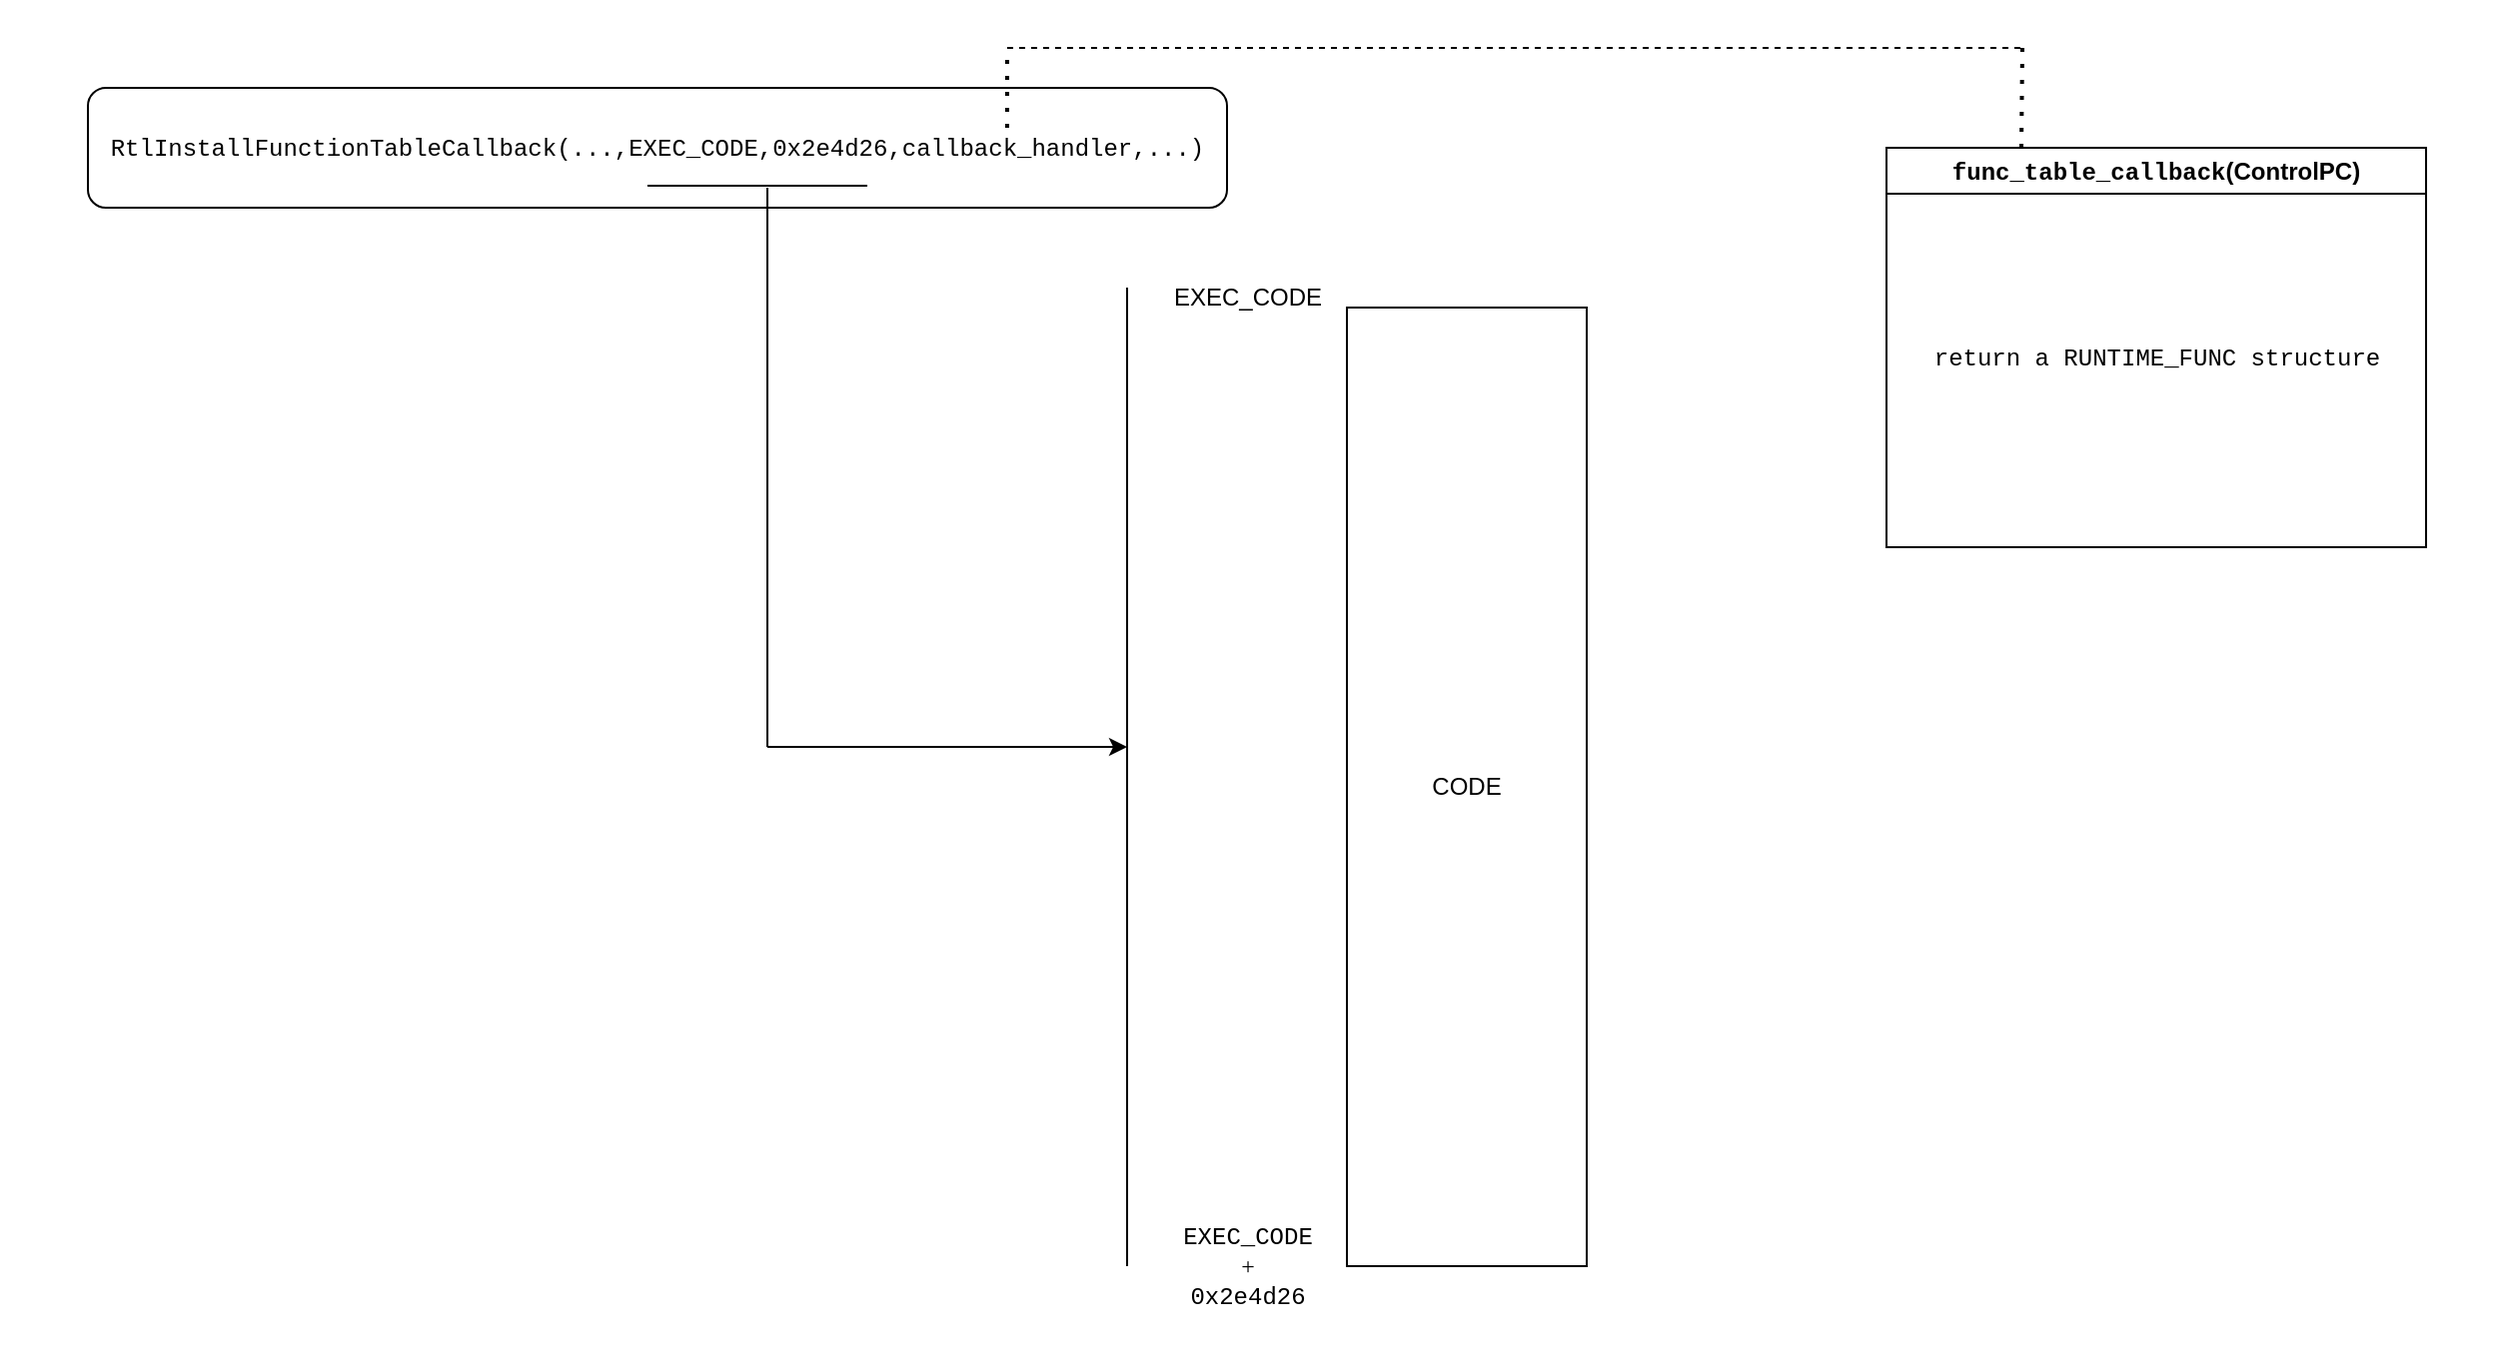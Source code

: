 <mxfile version="24.8.4" pages="4">
  <diagram name="handler install" id="fgRnMlHYRJ4LjofoJTzh">
    <mxGraphModel dx="2282" dy="1853" grid="1" gridSize="10" guides="1" tooltips="1" connect="1" arrows="1" fold="1" page="1" pageScale="1" pageWidth="850" pageHeight="1100" math="0" shadow="0">
      <root>
        <mxCell id="0" />
        <mxCell id="1" parent="0" />
        <mxCell id="pxfJp3GX4stdff9zuq-4-18" value="" style="rounded=0;whiteSpace=wrap;html=1;fillColor=none;glass=0;shadow=1;strokeColor=none;" vertex="1" parent="1">
          <mxGeometry x="-220" width="1240" height="670" as="geometry" />
        </mxCell>
        <mxCell id="pxfJp3GX4stdff9zuq-4-3" value="CODE" style="rounded=0;whiteSpace=wrap;html=1;" vertex="1" parent="1">
          <mxGeometry x="450" y="150" width="120" height="480" as="geometry" />
        </mxCell>
        <mxCell id="pxfJp3GX4stdff9zuq-4-4" value="&lt;font face=&quot;Courier New&quot;&gt;RtlInstallFunctionTableCallback(...,EXEC_CODE,0x2e4d26,callback_handler,...)&lt;/font&gt;" style="rounded=1;whiteSpace=wrap;html=1;" vertex="1" parent="1">
          <mxGeometry x="-180" y="40" width="570" height="60" as="geometry" />
        </mxCell>
        <mxCell id="pxfJp3GX4stdff9zuq-4-5" value="&lt;font face=&quot;Courier New&quot;&gt;func_table_callback&lt;/font&gt;(ControlPC)" style="swimlane;whiteSpace=wrap;html=1;" vertex="1" parent="1">
          <mxGeometry x="720" y="70" width="270" height="200" as="geometry" />
        </mxCell>
        <mxCell id="pxfJp3GX4stdff9zuq-4-8" value="&lt;font face=&quot;Courier New&quot;&gt;return a RUNTIME_FUNC structure&lt;/font&gt;" style="text;html=1;align=center;verticalAlign=middle;resizable=0;points=[];autosize=1;strokeColor=none;fillColor=none;" vertex="1" parent="pxfJp3GX4stdff9zuq-4-5">
          <mxGeometry x="10" y="90" width="250" height="30" as="geometry" />
        </mxCell>
        <mxCell id="pxfJp3GX4stdff9zuq-4-6" value="EXEC_CODE" style="text;html=1;align=center;verticalAlign=middle;resizable=0;points=[];autosize=1;strokeColor=none;fillColor=none;" vertex="1" parent="1">
          <mxGeometry x="350" y="130" width="100" height="30" as="geometry" />
        </mxCell>
        <mxCell id="pxfJp3GX4stdff9zuq-4-7" value="&lt;div&gt;&lt;font face=&quot;Courier New&quot;&gt;EXEC_CODE&lt;/font&gt;&lt;/div&gt;&lt;div&gt;&lt;font face=&quot;upkhfNW6tataBss0PHC2&quot;&gt;+&lt;/font&gt;&lt;/div&gt;&lt;div&gt;&lt;font face=&quot;Courier New&quot;&gt;0x2e4d26&lt;br&gt;&lt;/font&gt;&lt;/div&gt;" style="text;html=1;align=center;verticalAlign=middle;resizable=0;points=[];autosize=1;strokeColor=none;fillColor=none;" vertex="1" parent="1">
          <mxGeometry x="355" y="600" width="90" height="60" as="geometry" />
        </mxCell>
        <mxCell id="pxfJp3GX4stdff9zuq-4-9" value="" style="endArrow=none;dashed=1;html=1;rounded=0;" edge="1" parent="1">
          <mxGeometry width="50" height="50" relative="1" as="geometry">
            <mxPoint x="280" y="20" as="sourcePoint" />
            <mxPoint x="790" y="20" as="targetPoint" />
          </mxGeometry>
        </mxCell>
        <mxCell id="pxfJp3GX4stdff9zuq-4-10" value="" style="endArrow=none;dashed=1;html=1;dashPattern=1 3;strokeWidth=2;rounded=0;exitX=0.25;exitY=0;exitDx=0;exitDy=0;" edge="1" parent="1" source="pxfJp3GX4stdff9zuq-4-5">
          <mxGeometry width="50" height="50" relative="1" as="geometry">
            <mxPoint x="290" y="350" as="sourcePoint" />
            <mxPoint x="788" y="20" as="targetPoint" />
          </mxGeometry>
        </mxCell>
        <mxCell id="pxfJp3GX4stdff9zuq-4-11" value="" style="endArrow=none;html=1;rounded=0;" edge="1" parent="1">
          <mxGeometry width="50" height="50" relative="1" as="geometry">
            <mxPoint x="340" y="140" as="sourcePoint" />
            <mxPoint x="340" y="630" as="targetPoint" />
          </mxGeometry>
        </mxCell>
        <mxCell id="pxfJp3GX4stdff9zuq-4-12" value="" style="endArrow=none;dashed=1;html=1;dashPattern=1 3;strokeWidth=2;rounded=0;exitX=0.807;exitY=0.667;exitDx=0;exitDy=0;exitPerimeter=0;" edge="1" parent="1">
          <mxGeometry width="50" height="50" relative="1" as="geometry">
            <mxPoint x="279.99" y="60.02" as="sourcePoint" />
            <mxPoint x="280" y="20" as="targetPoint" />
          </mxGeometry>
        </mxCell>
        <mxCell id="pxfJp3GX4stdff9zuq-4-15" value="" style="endArrow=none;html=1;rounded=0;" edge="1" parent="1">
          <mxGeometry width="50" height="50" relative="1" as="geometry">
            <mxPoint x="100" y="89" as="sourcePoint" />
            <mxPoint x="210" y="89" as="targetPoint" />
          </mxGeometry>
        </mxCell>
        <mxCell id="pxfJp3GX4stdff9zuq-4-16" value="" style="endArrow=classic;html=1;rounded=0;" edge="1" parent="1">
          <mxGeometry width="50" height="50" relative="1" as="geometry">
            <mxPoint x="160" y="370" as="sourcePoint" />
            <mxPoint x="340" y="370" as="targetPoint" />
          </mxGeometry>
        </mxCell>
        <mxCell id="pxfJp3GX4stdff9zuq-4-17" value="" style="endArrow=none;html=1;rounded=0;" edge="1" parent="1">
          <mxGeometry width="50" height="50" relative="1" as="geometry">
            <mxPoint x="160" y="90" as="sourcePoint" />
            <mxPoint x="160" y="370" as="targetPoint" />
          </mxGeometry>
        </mxCell>
      </root>
    </mxGraphModel>
  </diagram>
  <diagram name="exception flow" id="amKxRQ4Z5_fQzmhAVP0H">
    <mxGraphModel dx="1432" dy="753" grid="1" gridSize="10" guides="1" tooltips="1" connect="1" arrows="1" fold="1" page="1" pageScale="1" pageWidth="850" pageHeight="1100" math="0" shadow="0">
      <root>
        <mxCell id="j0upfisQL5eEdc-5O46w-0" />
        <mxCell id="j0upfisQL5eEdc-5O46w-1" parent="j0upfisQL5eEdc-5O46w-0" />
        <mxCell id="nXg7UTpFju4RBpCVdXRl-1" value="" style="rounded=0;whiteSpace=wrap;html=1;fillColor=none;strokeColor=none;" vertex="1" parent="j0upfisQL5eEdc-5O46w-1">
          <mxGeometry x="150" y="90" width="920" height="550" as="geometry" />
        </mxCell>
        <mxCell id="j0upfisQL5eEdc-5O46w-2" value="(EXEC_CODE)" style="rounded=0;whiteSpace=wrap;html=1;" vertex="1" parent="j0upfisQL5eEdc-5O46w-1">
          <mxGeometry x="170" y="150" width="192" height="480" as="geometry" />
        </mxCell>
        <mxCell id="j0upfisQL5eEdc-5O46w-4" value="&lt;font face=&quot;Courier New&quot;&gt;callback_handler&lt;/font&gt;(ControlPC)" style="swimlane;whiteSpace=wrap;html=1;" vertex="1" parent="j0upfisQL5eEdc-5O46w-1">
          <mxGeometry x="790" y="100" width="270" height="90" as="geometry" />
        </mxCell>
        <mxCell id="PeFxRtvUGsec7Njvm-Fm-13" value="&lt;font face=&quot;Courier New&quot;&gt;create RUNTIME_FUNC structure&lt;/font&gt;" style="text;html=1;align=center;verticalAlign=middle;resizable=0;points=[];autosize=1;strokeColor=none;fillColor=none;" vertex="1" parent="j0upfisQL5eEdc-5O46w-4">
          <mxGeometry x="30" y="40" width="230" height="30" as="geometry" />
        </mxCell>
        <mxCell id="PeFxRtvUGsec7Njvm-Fm-0" value="KiUserExceptionDispatcher" style="swimlane;whiteSpace=wrap;html=1;" vertex="1" parent="j0upfisQL5eEdc-5O46w-1">
          <mxGeometry x="480" y="131" width="224" height="150" as="geometry" />
        </mxCell>
        <mxCell id="PeFxRtvUGsec7Njvm-Fm-14" value="&lt;font face=&quot;Courier New&quot;&gt;call function table callback&lt;br&gt;&lt;/font&gt;" style="text;html=1;align=center;verticalAlign=middle;resizable=0;points=[];autosize=1;strokeColor=none;fillColor=none;" vertex="1" parent="PeFxRtvUGsec7Njvm-Fm-0">
          <mxGeometry x="-6" y="29" width="230" height="30" as="geometry" />
        </mxCell>
        <mxCell id="PeFxRtvUGsec7Njvm-Fm-15" value="&lt;font face=&quot;Courier New&quot;&gt;perform unwinding&lt;/font&gt;" style="text;html=1;align=center;verticalAlign=middle;resizable=0;points=[];autosize=1;strokeColor=none;fillColor=none;" vertex="1" parent="PeFxRtvUGsec7Njvm-Fm-0">
          <mxGeometry x="74" y="72" width="150" height="30" as="geometry" />
        </mxCell>
        <mxCell id="PeFxRtvUGsec7Njvm-Fm-16" value="&lt;font face=&quot;Courier New&quot;&gt;call exception handler&lt;br&gt;&lt;/font&gt;" style="text;html=1;align=center;verticalAlign=middle;resizable=0;points=[];autosize=1;strokeColor=none;fillColor=none;" vertex="1" parent="PeFxRtvUGsec7Njvm-Fm-0">
          <mxGeometry x="43" y="109" width="180" height="30" as="geometry" />
        </mxCell>
        <mxCell id="PeFxRtvUGsec7Njvm-Fm-1" value="HLT" style="text;html=1;align=center;verticalAlign=middle;resizable=0;points=[];autosize=1;strokeColor=none;fillColor=none;" vertex="1" parent="j0upfisQL5eEdc-5O46w-1">
          <mxGeometry x="280" y="160" width="50" height="30" as="geometry" />
        </mxCell>
        <mxCell id="PeFxRtvUGsec7Njvm-Fm-3" value="" style="endArrow=classic;html=1;rounded=0;" edge="1" parent="j0upfisQL5eEdc-5O46w-1">
          <mxGeometry width="50" height="50" relative="1" as="geometry">
            <mxPoint x="330" y="175.714" as="sourcePoint" />
            <mxPoint x="480" y="176" as="targetPoint" />
          </mxGeometry>
        </mxCell>
        <mxCell id="PeFxRtvUGsec7Njvm-Fm-4" value="exception" style="edgeLabel;html=1;align=center;verticalAlign=middle;resizable=0;points=[];" vertex="1" connectable="0" parent="PeFxRtvUGsec7Njvm-Fm-3">
          <mxGeometry x="-0.138" y="1" relative="1" as="geometry">
            <mxPoint as="offset" />
          </mxGeometry>
        </mxCell>
        <mxCell id="PeFxRtvUGsec7Njvm-Fm-5" value="&lt;font face=&quot;Courier New&quot;&gt;CONTEXT&lt;/font&gt;" style="rounded=1;whiteSpace=wrap;html=1;" vertex="1" parent="j0upfisQL5eEdc-5O46w-1">
          <mxGeometry x="531" y="354" width="120" height="60" as="geometry" />
        </mxCell>
        <mxCell id="PeFxRtvUGsec7Njvm-Fm-6" value="" style="endArrow=none;html=1;rounded=0;dashed=1;" edge="1" parent="j0upfisQL5eEdc-5O46w-1">
          <mxGeometry width="50" height="50" relative="1" as="geometry">
            <mxPoint x="400" y="384" as="sourcePoint" />
            <mxPoint x="400" y="190" as="targetPoint" />
          </mxGeometry>
        </mxCell>
        <mxCell id="PeFxRtvUGsec7Njvm-Fm-8" value="&lt;div&gt;CONTEXT&lt;/div&gt;&lt;div&gt;is &lt;br&gt;&lt;/div&gt;&lt;div&gt;created&lt;br&gt;&lt;/div&gt;" style="edgeLabel;html=1;align=center;verticalAlign=middle;resizable=0;points=[];" vertex="1" connectable="0" parent="PeFxRtvUGsec7Njvm-Fm-6">
          <mxGeometry x="-0.371" relative="1" as="geometry">
            <mxPoint as="offset" />
          </mxGeometry>
        </mxCell>
        <mxCell id="PeFxRtvUGsec7Njvm-Fm-7" value="" style="endArrow=classic;html=1;rounded=0;entryX=0;entryY=0.5;entryDx=0;entryDy=0;dashed=1;" edge="1" parent="j0upfisQL5eEdc-5O46w-1" target="PeFxRtvUGsec7Njvm-Fm-5">
          <mxGeometry width="50" height="50" relative="1" as="geometry">
            <mxPoint x="400" y="384" as="sourcePoint" />
            <mxPoint x="380" y="270" as="targetPoint" />
          </mxGeometry>
        </mxCell>
        <mxCell id="PeFxRtvUGsec7Njvm-Fm-10" value="" style="endArrow=classic;startArrow=classic;html=1;rounded=0;entryX=0.5;entryY=1;entryDx=0;entryDy=0;exitX=0.5;exitY=0;exitDx=0;exitDy=0;dashed=1;" edge="1" parent="j0upfisQL5eEdc-5O46w-1" source="PeFxRtvUGsec7Njvm-Fm-5" target="PeFxRtvUGsec7Njvm-Fm-0">
          <mxGeometry width="50" height="50" relative="1" as="geometry">
            <mxPoint x="580" y="350" as="sourcePoint" />
            <mxPoint x="380" y="270" as="targetPoint" />
          </mxGeometry>
        </mxCell>
        <mxCell id="PeFxRtvUGsec7Njvm-Fm-25" value="modify" style="edgeLabel;html=1;align=center;verticalAlign=middle;resizable=0;points=[];" vertex="1" connectable="0" parent="PeFxRtvUGsec7Njvm-Fm-10">
          <mxGeometry x="0.151" relative="1" as="geometry">
            <mxPoint as="offset" />
          </mxGeometry>
        </mxCell>
        <mxCell id="PeFxRtvUGsec7Njvm-Fm-11" value="" style="endArrow=classic;html=1;rounded=0;dashed=1;dashPattern=8 8;" edge="1" parent="j0upfisQL5eEdc-5O46w-1">
          <mxGeometry width="50" height="50" relative="1" as="geometry">
            <mxPoint x="790" y="180" as="sourcePoint" />
            <mxPoint x="700" y="220" as="targetPoint" />
          </mxGeometry>
        </mxCell>
        <mxCell id="PeFxRtvUGsec7Njvm-Fm-12" value="" style="endArrow=classic;html=1;rounded=0;exitX=1.009;exitY=0.433;exitDx=0;exitDy=0;exitPerimeter=0;" edge="1" parent="j0upfisQL5eEdc-5O46w-1" source="PeFxRtvUGsec7Njvm-Fm-14">
          <mxGeometry width="50" height="50" relative="1" as="geometry">
            <mxPoint x="680" y="180" as="sourcePoint" />
            <mxPoint x="790" y="130" as="targetPoint" />
          </mxGeometry>
        </mxCell>
        <mxCell id="j0upfisQL5eEdc-5O46w-5" value="&lt;font face=&quot;Courier New&quot;&gt;returns RUNTIME_FUNC&lt;br&gt;&lt;/font&gt;" style="text;html=1;align=center;verticalAlign=middle;resizable=0;points=[];autosize=1;strokeColor=none;fillColor=none;" vertex="1" parent="j0upfisQL5eEdc-5O46w-1">
          <mxGeometry x="710" y="210" width="170" height="30" as="geometry" />
        </mxCell>
        <mxCell id="PeFxRtvUGsec7Njvm-Fm-17" value="" style="endArrow=classic;html=1;rounded=0;exitX=1.017;exitY=0.533;exitDx=0;exitDy=0;exitPerimeter=0;entryX=1;entryY=0.5;entryDx=0;entryDy=0;" edge="1" parent="j0upfisQL5eEdc-5O46w-1" source="PeFxRtvUGsec7Njvm-Fm-16" target="PeFxRtvUGsec7Njvm-Fm-23">
          <mxGeometry width="50" height="50" relative="1" as="geometry">
            <mxPoint x="330" y="320" as="sourcePoint" />
            <mxPoint x="380" y="270" as="targetPoint" />
            <Array as="points">
              <mxPoint x="780" y="256" />
              <mxPoint x="780" y="495" />
            </Array>
          </mxGeometry>
        </mxCell>
        <mxCell id="PeFxRtvUGsec7Njvm-Fm-22" value="&lt;font face=&quot;Courier New&quot;&gt;jump to HANDLER&lt;/font&gt;" style="text;html=1;align=center;verticalAlign=middle;resizable=0;points=[];autosize=1;strokeColor=none;fillColor=none;" vertex="1" parent="j0upfisQL5eEdc-5O46w-1">
          <mxGeometry x="500" y="500" width="130" height="30" as="geometry" />
        </mxCell>
        <mxCell id="PeFxRtvUGsec7Njvm-Fm-23" value="HANDLER" style="swimlane;whiteSpace=wrap;html=1;" vertex="1" parent="j0upfisQL5eEdc-5O46w-1">
          <mxGeometry x="180" y="430" width="170" height="130" as="geometry" />
        </mxCell>
        <mxCell id="PeFxRtvUGsec7Njvm-Fm-24" value="" style="endArrow=classic;startArrow=classic;html=1;rounded=0;entryX=0.5;entryY=1;entryDx=0;entryDy=0;dashed=1;exitX=1;exitY=0.25;exitDx=0;exitDy=0;" edge="1" parent="j0upfisQL5eEdc-5O46w-1" source="PeFxRtvUGsec7Njvm-Fm-23" target="PeFxRtvUGsec7Njvm-Fm-5">
          <mxGeometry width="50" height="50" relative="1" as="geometry">
            <mxPoint x="430" y="493" as="sourcePoint" />
            <mxPoint x="431" y="420" as="targetPoint" />
            <Array as="points">
              <mxPoint x="590" y="460" />
            </Array>
          </mxGeometry>
        </mxCell>
        <mxCell id="PeFxRtvUGsec7Njvm-Fm-26" value="read" style="edgeLabel;html=1;align=center;verticalAlign=middle;resizable=0;points=[];" vertex="1" connectable="0" parent="PeFxRtvUGsec7Njvm-Fm-24">
          <mxGeometry x="0.23" y="-4" relative="1" as="geometry">
            <mxPoint as="offset" />
          </mxGeometry>
        </mxCell>
      </root>
    </mxGraphModel>
  </diagram>
  <diagram id="A5x2FF9dRpFqPsQNK3vf" name="intra block">
    <mxGraphModel dx="1432" dy="753" grid="1" gridSize="10" guides="1" tooltips="1" connect="1" arrows="1" fold="1" page="1" pageScale="1" pageWidth="850" pageHeight="1100" math="0" shadow="0">
      <root>
        <mxCell id="0" />
        <mxCell id="1" parent="0" />
        <mxCell id="Q9oqso_KyhZCZmgew9yT-11" style="edgeStyle=orthogonalEdgeStyle;rounded=0;orthogonalLoop=1;jettySize=auto;html=1;exitX=1;exitY=0.5;exitDx=0;exitDy=0;entryX=0;entryY=0.5;entryDx=0;entryDy=0;" edge="1" parent="1" source="Q9oqso_KyhZCZmgew9yT-1" target="Q9oqso_KyhZCZmgew9yT-3">
          <mxGeometry relative="1" as="geometry" />
        </mxCell>
        <mxCell id="Q9oqso_KyhZCZmgew9yT-22" value="HLT" style="edgeLabel;html=1;align=center;verticalAlign=middle;resizable=0;points=[];" vertex="1" connectable="0" parent="Q9oqso_KyhZCZmgew9yT-11">
          <mxGeometry x="-0.125" y="3" relative="1" as="geometry">
            <mxPoint as="offset" />
          </mxGeometry>
        </mxCell>
        <mxCell id="Q9oqso_KyhZCZmgew9yT-16" style="edgeStyle=orthogonalEdgeStyle;rounded=0;orthogonalLoop=1;jettySize=auto;html=1;exitX=0.75;exitY=0;exitDx=0;exitDy=0;entryX=0;entryY=0.5;entryDx=0;entryDy=0;dashed=1;" edge="1" parent="1" source="Q9oqso_KyhZCZmgew9yT-1" target="Q9oqso_KyhZCZmgew9yT-2">
          <mxGeometry relative="1" as="geometry" />
        </mxCell>
        <mxCell id="Q9oqso_KyhZCZmgew9yT-1" value="&lt;font face=&quot;Courier New&quot;&gt;handler 1&lt;/font&gt;" style="rounded=0;whiteSpace=wrap;html=1;" vertex="1" parent="1">
          <mxGeometry x="40" y="200" width="100" height="60" as="geometry" />
        </mxCell>
        <mxCell id="Q9oqso_KyhZCZmgew9yT-17" style="edgeStyle=orthogonalEdgeStyle;rounded=0;orthogonalLoop=1;jettySize=auto;html=1;exitX=1;exitY=0.5;exitDx=0;exitDy=0;entryX=0.32;entryY=-0.017;entryDx=0;entryDy=0;entryPerimeter=0;dashed=1;" edge="1" parent="1" source="Q9oqso_KyhZCZmgew9yT-2" target="Q9oqso_KyhZCZmgew9yT-3">
          <mxGeometry relative="1" as="geometry">
            <mxPoint x="270" y="200" as="targetPoint" />
          </mxGeometry>
        </mxCell>
        <mxCell id="Q9oqso_KyhZCZmgew9yT-2" value="&lt;font face=&quot;Courier New&quot;&gt;CONTEXT&lt;/font&gt;" style="rounded=1;whiteSpace=wrap;html=1;" vertex="1" parent="1">
          <mxGeometry x="140" y="90" width="90" height="60" as="geometry" />
        </mxCell>
        <mxCell id="Q9oqso_KyhZCZmgew9yT-12" style="edgeStyle=orthogonalEdgeStyle;rounded=0;orthogonalLoop=1;jettySize=auto;html=1;exitX=1;exitY=0.5;exitDx=0;exitDy=0;entryX=0;entryY=0.5;entryDx=0;entryDy=0;" edge="1" parent="1" source="Q9oqso_KyhZCZmgew9yT-3" target="Q9oqso_KyhZCZmgew9yT-7">
          <mxGeometry relative="1" as="geometry" />
        </mxCell>
        <mxCell id="Q9oqso_KyhZCZmgew9yT-23" value="HLT" style="edgeLabel;html=1;align=center;verticalAlign=middle;resizable=0;points=[];" vertex="1" connectable="0" parent="Q9oqso_KyhZCZmgew9yT-12">
          <mxGeometry x="-0.225" y="-3" relative="1" as="geometry">
            <mxPoint as="offset" />
          </mxGeometry>
        </mxCell>
        <mxCell id="Q9oqso_KyhZCZmgew9yT-18" style="edgeStyle=orthogonalEdgeStyle;rounded=0;orthogonalLoop=1;jettySize=auto;html=1;exitX=0.75;exitY=0;exitDx=0;exitDy=0;entryX=0;entryY=0.5;entryDx=0;entryDy=0;dashed=1;" edge="1" parent="1" source="Q9oqso_KyhZCZmgew9yT-3" target="Q9oqso_KyhZCZmgew9yT-6">
          <mxGeometry relative="1" as="geometry" />
        </mxCell>
        <mxCell id="Q9oqso_KyhZCZmgew9yT-3" value="&lt;font face=&quot;Courier New&quot;&gt;handler 2&lt;br&gt;&lt;/font&gt;" style="rounded=0;whiteSpace=wrap;html=1;" vertex="1" parent="1">
          <mxGeometry x="220" y="200" width="100" height="60" as="geometry" />
        </mxCell>
        <mxCell id="Q9oqso_KyhZCZmgew9yT-6" value="&lt;font face=&quot;Courier New&quot;&gt;CONTEXT&lt;/font&gt;" style="rounded=1;whiteSpace=wrap;html=1;" vertex="1" parent="1">
          <mxGeometry x="320" y="90" width="90" height="60" as="geometry" />
        </mxCell>
        <mxCell id="Q9oqso_KyhZCZmgew9yT-13" style="edgeStyle=orthogonalEdgeStyle;rounded=0;orthogonalLoop=1;jettySize=auto;html=1;exitX=1;exitY=0.5;exitDx=0;exitDy=0;dashed=1;dashPattern=12 12;" edge="1" parent="1" source="Q9oqso_KyhZCZmgew9yT-7">
          <mxGeometry relative="1" as="geometry">
            <mxPoint x="590" y="230" as="targetPoint" />
          </mxGeometry>
        </mxCell>
        <mxCell id="Q9oqso_KyhZCZmgew9yT-20" style="edgeStyle=orthogonalEdgeStyle;rounded=0;orthogonalLoop=1;jettySize=auto;html=1;exitX=0.75;exitY=0;exitDx=0;exitDy=0;entryX=0;entryY=0.5;entryDx=0;entryDy=0;dashed=1;" edge="1" parent="1" source="Q9oqso_KyhZCZmgew9yT-7" target="Q9oqso_KyhZCZmgew9yT-15">
          <mxGeometry relative="1" as="geometry" />
        </mxCell>
        <mxCell id="Q9oqso_KyhZCZmgew9yT-7" value="&lt;font face=&quot;Courier New&quot;&gt;handler 2&lt;br&gt;&lt;/font&gt;" style="rounded=0;whiteSpace=wrap;html=1;" vertex="1" parent="1">
          <mxGeometry x="400" y="200" width="100" height="60" as="geometry" />
        </mxCell>
        <mxCell id="Q9oqso_KyhZCZmgew9yT-14" style="edgeStyle=orthogonalEdgeStyle;rounded=0;orthogonalLoop=1;jettySize=auto;html=1;exitX=1;exitY=0.5;exitDx=0;exitDy=0;entryX=0;entryY=0.5;entryDx=0;entryDy=0;" edge="1" parent="1" source="Q9oqso_KyhZCZmgew9yT-8" target="Q9oqso_KyhZCZmgew9yT-10">
          <mxGeometry relative="1" as="geometry" />
        </mxCell>
        <mxCell id="Q9oqso_KyhZCZmgew9yT-8" value="&lt;font face=&quot;Courier New&quot;&gt;handler N&lt;br&gt;&lt;/font&gt;" style="rounded=0;whiteSpace=wrap;html=1;" vertex="1" parent="1">
          <mxGeometry x="591" y="200" width="100" height="60" as="geometry" />
        </mxCell>
        <mxCell id="Q9oqso_KyhZCZmgew9yT-10" value="&lt;font face=&quot;Courier New&quot;&gt;CMOVNE&lt;/font&gt;" style="rhombus;whiteSpace=wrap;html=1;" vertex="1" parent="1">
          <mxGeometry x="740" y="190" width="80" height="80" as="geometry" />
        </mxCell>
        <mxCell id="Q9oqso_KyhZCZmgew9yT-21" style="edgeStyle=orthogonalEdgeStyle;rounded=0;orthogonalLoop=1;jettySize=auto;html=1;exitX=1;exitY=0.5;exitDx=0;exitDy=0;entryX=0.25;entryY=0;entryDx=0;entryDy=0;dashed=1;" edge="1" parent="1" source="Q9oqso_KyhZCZmgew9yT-15" target="Q9oqso_KyhZCZmgew9yT-8">
          <mxGeometry relative="1" as="geometry" />
        </mxCell>
        <mxCell id="Q9oqso_KyhZCZmgew9yT-15" value="&lt;font face=&quot;Courier New&quot;&gt;CONTEXT&lt;/font&gt;" style="rounded=1;whiteSpace=wrap;html=1;" vertex="1" parent="1">
          <mxGeometry x="500" y="90" width="90" height="60" as="geometry" />
        </mxCell>
        <mxCell id="Q9oqso_KyhZCZmgew9yT-19" style="edgeStyle=orthogonalEdgeStyle;rounded=0;orthogonalLoop=1;jettySize=auto;html=1;exitX=1;exitY=0.5;exitDx=0;exitDy=0;entryX=0.36;entryY=0;entryDx=0;entryDy=0;entryPerimeter=0;dashed=1;" edge="1" parent="1" source="Q9oqso_KyhZCZmgew9yT-6" target="Q9oqso_KyhZCZmgew9yT-7">
          <mxGeometry relative="1" as="geometry" />
        </mxCell>
        <mxCell id="Q9oqso_KyhZCZmgew9yT-24" value="" style="rounded=0;whiteSpace=wrap;html=1;fillColor=none;strokeColor=none;" vertex="1" parent="1">
          <mxGeometry x="30" y="70" width="800" height="220" as="geometry" />
        </mxCell>
      </root>
    </mxGraphModel>
  </diagram>
  <diagram id="ZRQ65KR_arojuFF3zUSR" name="inter block">
    <mxGraphModel dx="1432" dy="1853" grid="1" gridSize="10" guides="1" tooltips="1" connect="1" arrows="1" fold="1" page="1" pageScale="1" pageWidth="850" pageHeight="1100" math="0" shadow="0">
      <root>
        <mxCell id="0" />
        <mxCell id="1" parent="0" />
        <mxCell id="3kOo8OxLQVes66wiCmAl-29" value="" style="rounded=0;whiteSpace=wrap;html=1;fillColor=none;strokeColor=none;" vertex="1" parent="1">
          <mxGeometry x="20" y="-10" width="950" height="370" as="geometry" />
        </mxCell>
        <mxCell id="3kOo8OxLQVes66wiCmAl-1" value="&lt;font face=&quot;Courier New&quot;&gt;Block 1&lt;/font&gt;" style="rounded=1;whiteSpace=wrap;html=1;absoluteArcSize=1;arcSize=14;strokeWidth=2;" vertex="1" parent="1">
          <mxGeometry x="40" y="90" width="100" height="80" as="geometry" />
        </mxCell>
        <mxCell id="3kOo8OxLQVes66wiCmAl-8" style="edgeStyle=orthogonalEdgeStyle;rounded=0;orthogonalLoop=1;jettySize=auto;html=1;exitX=1;exitY=0.5;exitDx=0;exitDy=0;exitPerimeter=0;entryX=0;entryY=0.5;entryDx=0;entryDy=0;" edge="1" parent="1" source="3kOo8OxLQVes66wiCmAl-2" target="3kOo8OxLQVes66wiCmAl-3">
          <mxGeometry relative="1" as="geometry" />
        </mxCell>
        <mxCell id="3kOo8OxLQVes66wiCmAl-16" style="edgeStyle=orthogonalEdgeStyle;rounded=0;orthogonalLoop=1;jettySize=auto;html=1;exitX=0.5;exitY=1;exitDx=0;exitDy=0;exitPerimeter=0;entryX=0;entryY=0.5;entryDx=0;entryDy=0;" edge="1" parent="1" source="3kOo8OxLQVes66wiCmAl-2" target="3kOo8OxLQVes66wiCmAl-14">
          <mxGeometry relative="1" as="geometry" />
        </mxCell>
        <mxCell id="3kOo8OxLQVes66wiCmAl-2" value="&lt;div&gt;&lt;font face=&quot;Courier New&quot;&gt;TEST&lt;/font&gt;&lt;/div&gt;&lt;div&gt;&lt;font face=&quot;Courier New&quot;&gt;CMOVNE&lt;br&gt;&lt;/font&gt;&lt;/div&gt;" style="strokeWidth=2;html=1;shape=mxgraph.flowchart.decision;whiteSpace=wrap;" vertex="1" parent="1">
          <mxGeometry x="160" y="90" width="100" height="80" as="geometry" />
        </mxCell>
        <mxCell id="3kOo8OxLQVes66wiCmAl-9" style="edgeStyle=orthogonalEdgeStyle;rounded=0;orthogonalLoop=1;jettySize=auto;html=1;exitX=1;exitY=0.5;exitDx=0;exitDy=0;" edge="1" parent="1" source="3kOo8OxLQVes66wiCmAl-3" target="3kOo8OxLQVes66wiCmAl-4">
          <mxGeometry relative="1" as="geometry" />
        </mxCell>
        <mxCell id="3kOo8OxLQVes66wiCmAl-3" value="&lt;font face=&quot;Courier New&quot;&gt;Block 2&lt;br&gt;&lt;/font&gt;" style="rounded=1;whiteSpace=wrap;html=1;absoluteArcSize=1;arcSize=14;strokeWidth=2;" vertex="1" parent="1">
          <mxGeometry x="300" y="90" width="100" height="80" as="geometry" />
        </mxCell>
        <mxCell id="3kOo8OxLQVes66wiCmAl-10" style="edgeStyle=orthogonalEdgeStyle;rounded=0;orthogonalLoop=1;jettySize=auto;html=1;exitX=1;exitY=0.5;exitDx=0;exitDy=0;exitPerimeter=0;entryX=0;entryY=0.5;entryDx=0;entryDy=0;dashed=1;dashPattern=8 8;" edge="1" parent="1" source="3kOo8OxLQVes66wiCmAl-4" target="3kOo8OxLQVes66wiCmAl-5">
          <mxGeometry relative="1" as="geometry" />
        </mxCell>
        <mxCell id="3kOo8OxLQVes66wiCmAl-15" style="edgeStyle=orthogonalEdgeStyle;rounded=0;orthogonalLoop=1;jettySize=auto;html=1;exitX=0.5;exitY=1;exitDx=0;exitDy=0;exitPerimeter=0;entryX=0.5;entryY=0;entryDx=0;entryDy=0;" edge="1" parent="1" source="3kOo8OxLQVes66wiCmAl-4" target="3kOo8OxLQVes66wiCmAl-14">
          <mxGeometry relative="1" as="geometry" />
        </mxCell>
        <mxCell id="3kOo8OxLQVes66wiCmAl-4" value="&lt;div&gt;&lt;font face=&quot;Courier New&quot;&gt;TEST&lt;/font&gt;&lt;/div&gt;&lt;div&gt;&lt;font face=&quot;Courier New&quot;&gt;CMOVNE&lt;br&gt;&lt;/font&gt;&lt;/div&gt;" style="strokeWidth=2;html=1;shape=mxgraph.flowchart.decision;whiteSpace=wrap;" vertex="1" parent="1">
          <mxGeometry x="420" y="90" width="100" height="80" as="geometry" />
        </mxCell>
        <mxCell id="3kOo8OxLQVes66wiCmAl-5" value="&lt;font face=&quot;Courier New&quot;&gt;Block 32&lt;br&gt;&lt;/font&gt;" style="rounded=1;whiteSpace=wrap;html=1;absoluteArcSize=1;arcSize=14;strokeWidth=2;" vertex="1" parent="1">
          <mxGeometry x="600" y="90" width="100" height="80" as="geometry" />
        </mxCell>
        <mxCell id="3kOo8OxLQVes66wiCmAl-17" style="edgeStyle=orthogonalEdgeStyle;rounded=0;orthogonalLoop=1;jettySize=auto;html=1;exitX=0.5;exitY=1;exitDx=0;exitDy=0;exitPerimeter=0;entryX=1;entryY=0.5;entryDx=0;entryDy=0;" edge="1" parent="1" source="3kOo8OxLQVes66wiCmAl-6" target="3kOo8OxLQVes66wiCmAl-14">
          <mxGeometry relative="1" as="geometry" />
        </mxCell>
        <mxCell id="3kOo8OxLQVes66wiCmAl-22" style="edgeStyle=orthogonalEdgeStyle;rounded=0;orthogonalLoop=1;jettySize=auto;html=1;exitX=1;exitY=0.5;exitDx=0;exitDy=0;exitPerimeter=0;entryX=0;entryY=0.5;entryDx=0;entryDy=0;" edge="1" parent="1" source="3kOo8OxLQVes66wiCmAl-6" target="3kOo8OxLQVes66wiCmAl-21">
          <mxGeometry relative="1" as="geometry" />
        </mxCell>
        <mxCell id="3kOo8OxLQVes66wiCmAl-6" value="&lt;div&gt;&lt;font face=&quot;Courier New&quot;&gt;TEST&lt;/font&gt;&lt;/div&gt;&lt;div&gt;&lt;font face=&quot;Courier New&quot;&gt;CMOVNE&lt;br&gt;&lt;/font&gt;&lt;/div&gt;" style="strokeWidth=2;html=1;shape=mxgraph.flowchart.decision;whiteSpace=wrap;" vertex="1" parent="1">
          <mxGeometry x="720" y="90" width="100" height="80" as="geometry" />
        </mxCell>
        <mxCell id="3kOo8OxLQVes66wiCmAl-7" style="edgeStyle=orthogonalEdgeStyle;rounded=0;orthogonalLoop=1;jettySize=auto;html=1;exitX=1;exitY=0.5;exitDx=0;exitDy=0;entryX=0;entryY=0.5;entryDx=0;entryDy=0;entryPerimeter=0;" edge="1" parent="1" source="3kOo8OxLQVes66wiCmAl-1" target="3kOo8OxLQVes66wiCmAl-2">
          <mxGeometry relative="1" as="geometry" />
        </mxCell>
        <mxCell id="3kOo8OxLQVes66wiCmAl-12" style="edgeStyle=orthogonalEdgeStyle;rounded=0;orthogonalLoop=1;jettySize=auto;html=1;exitX=1;exitY=0.5;exitDx=0;exitDy=0;entryX=0;entryY=0.5;entryDx=0;entryDy=0;entryPerimeter=0;" edge="1" parent="1" source="3kOo8OxLQVes66wiCmAl-5" target="3kOo8OxLQVes66wiCmAl-6">
          <mxGeometry relative="1" as="geometry" />
        </mxCell>
        <mxCell id="3kOo8OxLQVes66wiCmAl-14" value="&lt;font face=&quot;Courier New&quot;&gt;FAILED&lt;/font&gt;" style="rounded=1;whiteSpace=wrap;html=1;absoluteArcSize=1;arcSize=14;strokeWidth=2;fillColor=#f8cecc;strokeColor=#b85450;" vertex="1" parent="1">
          <mxGeometry x="420" y="260" width="100" height="80" as="geometry" />
        </mxCell>
        <mxCell id="3kOo8OxLQVes66wiCmAl-21" value="&lt;font face=&quot;Courier New&quot;&gt;WIN&lt;/font&gt;" style="rounded=1;whiteSpace=wrap;html=1;absoluteArcSize=1;arcSize=14;strokeWidth=2;fillColor=#d5e8d4;strokeColor=#82b366;" vertex="1" parent="1">
          <mxGeometry x="851" y="90" width="100" height="80" as="geometry" />
        </mxCell>
        <mxCell id="3kOo8OxLQVes66wiCmAl-23" value="&lt;font face=&quot;Courier New&quot;&gt;Key&lt;/font&gt;" style="shape=parallelogram;html=1;strokeWidth=2;perimeter=parallelogramPerimeter;whiteSpace=wrap;rounded=1;arcSize=12;size=0.23;" vertex="1" parent="1">
          <mxGeometry x="40" y="10" width="100" height="40" as="geometry" />
        </mxCell>
        <mxCell id="3kOo8OxLQVes66wiCmAl-24" value="&lt;font face=&quot;Courier New&quot;&gt;Key&lt;/font&gt;" style="shape=parallelogram;html=1;strokeWidth=2;perimeter=parallelogramPerimeter;whiteSpace=wrap;rounded=1;arcSize=12;size=0.23;" vertex="1" parent="1">
          <mxGeometry x="300" y="10" width="100" height="40" as="geometry" />
        </mxCell>
        <mxCell id="3kOo8OxLQVes66wiCmAl-25" value="&lt;font face=&quot;Courier New&quot;&gt;Key&lt;/font&gt;" style="shape=parallelogram;html=1;strokeWidth=2;perimeter=parallelogramPerimeter;whiteSpace=wrap;rounded=1;arcSize=12;size=0.23;" vertex="1" parent="1">
          <mxGeometry x="600" y="10" width="100" height="40" as="geometry" />
        </mxCell>
        <mxCell id="3kOo8OxLQVes66wiCmAl-26" value="" style="endArrow=classic;html=1;rounded=0;entryX=0.5;entryY=0;entryDx=0;entryDy=0;exitX=0.5;exitY=1;exitDx=0;exitDy=0;dashed=1;" edge="1" parent="1" source="3kOo8OxLQVes66wiCmAl-23" target="3kOo8OxLQVes66wiCmAl-1">
          <mxGeometry width="50" height="50" relative="1" as="geometry">
            <mxPoint x="400" y="330" as="sourcePoint" />
            <mxPoint x="450" y="280" as="targetPoint" />
          </mxGeometry>
        </mxCell>
        <mxCell id="3kOo8OxLQVes66wiCmAl-27" value="" style="endArrow=classic;html=1;rounded=0;entryX=0.5;entryY=0;entryDx=0;entryDy=0;exitX=0.5;exitY=1;exitDx=0;exitDy=0;dashed=1;" edge="1" parent="1">
          <mxGeometry width="50" height="50" relative="1" as="geometry">
            <mxPoint x="349.5" y="50" as="sourcePoint" />
            <mxPoint x="349.5" y="90" as="targetPoint" />
          </mxGeometry>
        </mxCell>
        <mxCell id="3kOo8OxLQVes66wiCmAl-28" value="" style="endArrow=classic;html=1;rounded=0;entryX=0.5;entryY=0;entryDx=0;entryDy=0;exitX=0.5;exitY=1;exitDx=0;exitDy=0;dashed=1;" edge="1" parent="1">
          <mxGeometry width="50" height="50" relative="1" as="geometry">
            <mxPoint x="649.5" y="50" as="sourcePoint" />
            <mxPoint x="649.5" y="90" as="targetPoint" />
          </mxGeometry>
        </mxCell>
      </root>
    </mxGraphModel>
  </diagram>
</mxfile>
